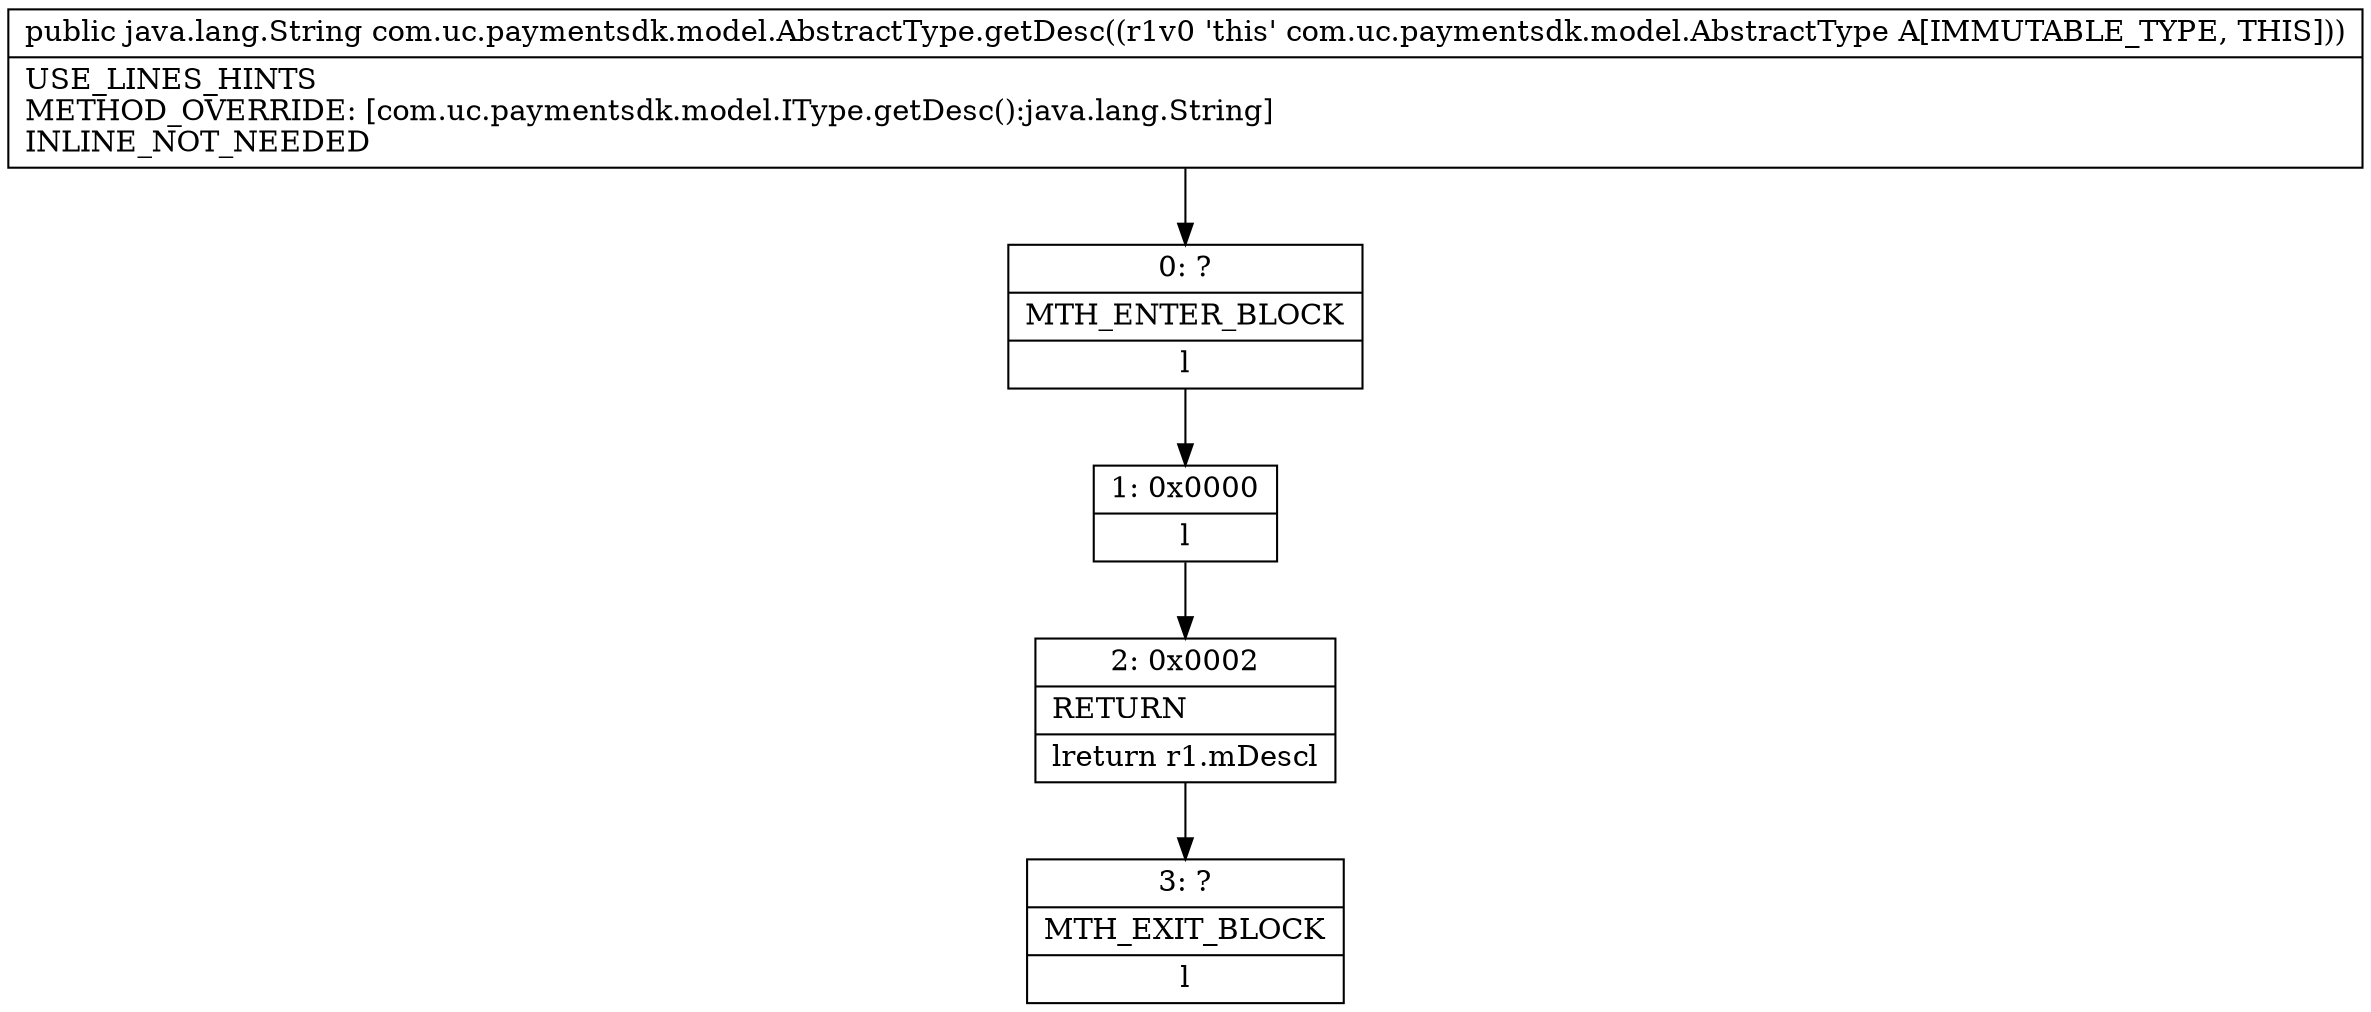 digraph "CFG forcom.uc.paymentsdk.model.AbstractType.getDesc()Ljava\/lang\/String;" {
Node_0 [shape=record,label="{0\:\ ?|MTH_ENTER_BLOCK\l|l}"];
Node_1 [shape=record,label="{1\:\ 0x0000|l}"];
Node_2 [shape=record,label="{2\:\ 0x0002|RETURN\l|lreturn r1.mDescl}"];
Node_3 [shape=record,label="{3\:\ ?|MTH_EXIT_BLOCK\l|l}"];
MethodNode[shape=record,label="{public java.lang.String com.uc.paymentsdk.model.AbstractType.getDesc((r1v0 'this' com.uc.paymentsdk.model.AbstractType A[IMMUTABLE_TYPE, THIS]))  | USE_LINES_HINTS\lMETHOD_OVERRIDE: [com.uc.paymentsdk.model.IType.getDesc():java.lang.String]\lINLINE_NOT_NEEDED\l}"];
MethodNode -> Node_0;
Node_0 -> Node_1;
Node_1 -> Node_2;
Node_2 -> Node_3;
}

